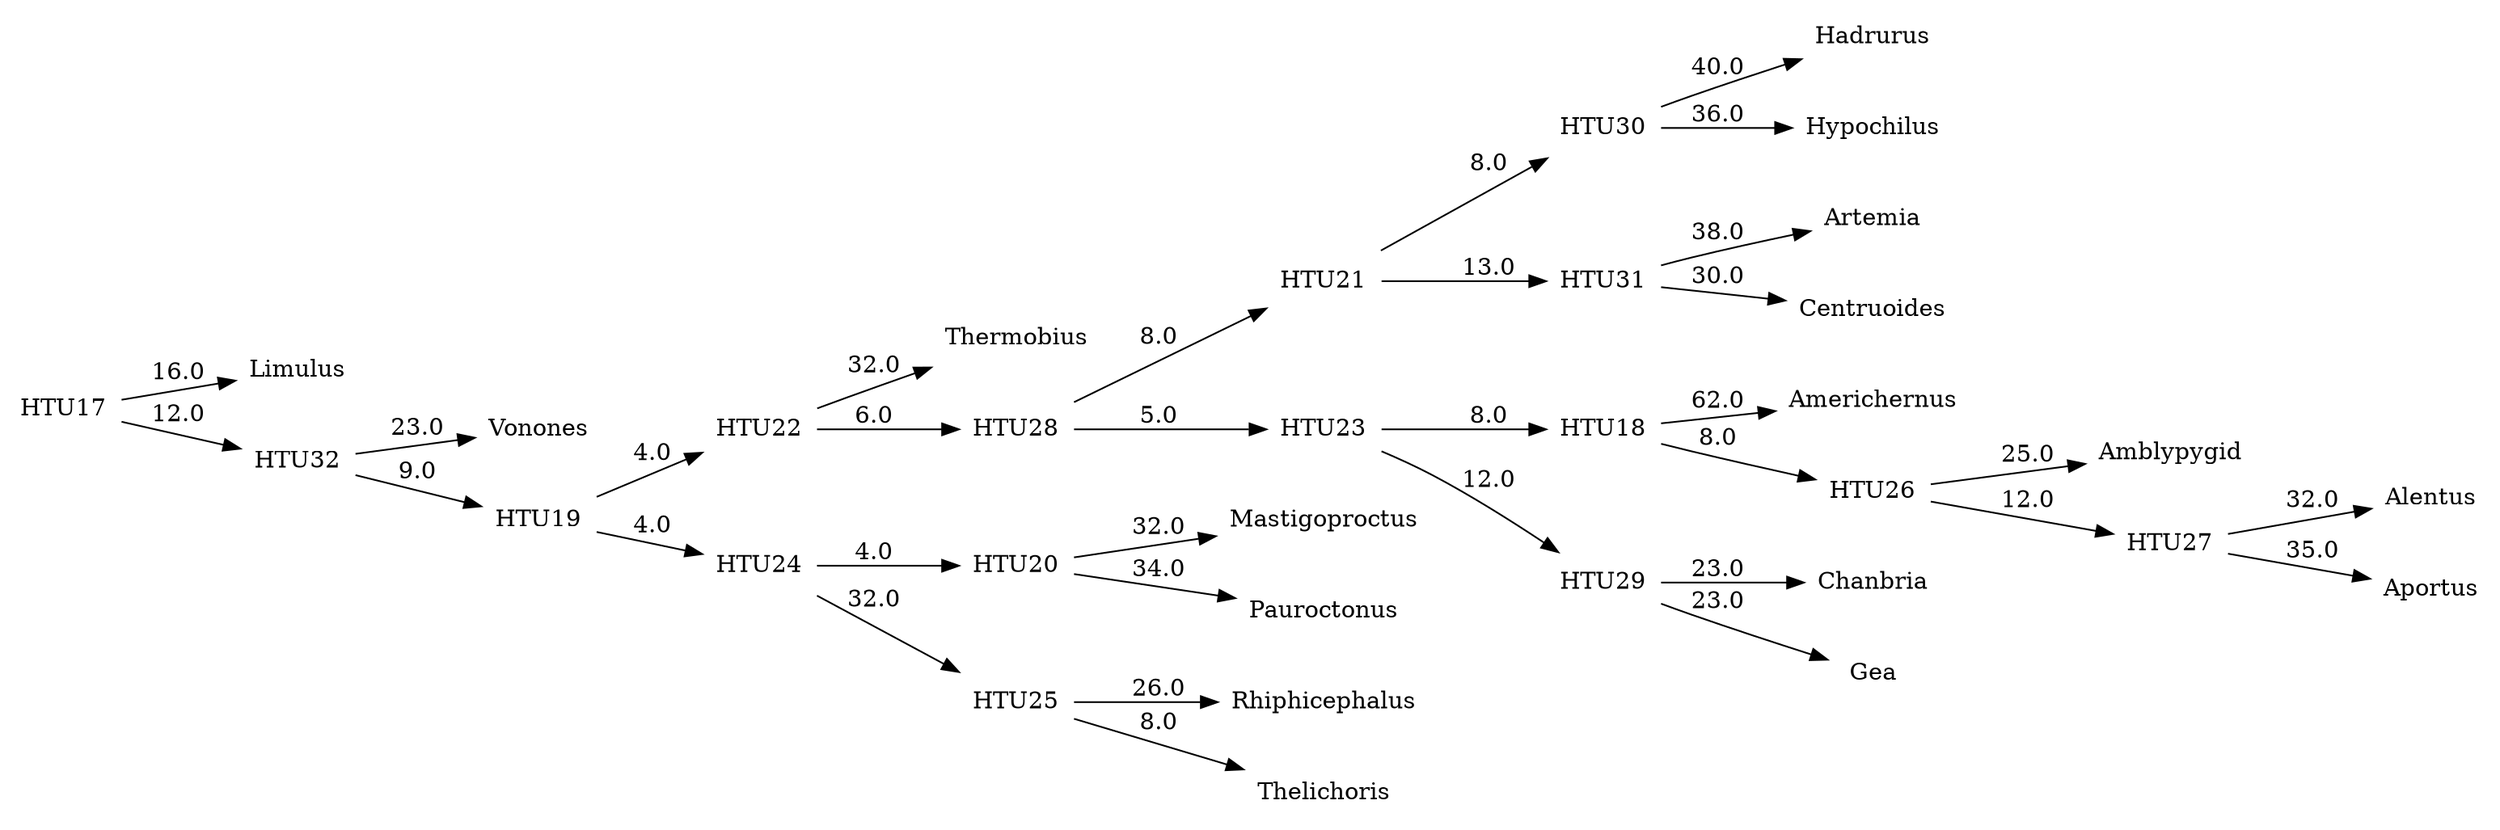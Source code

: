 digraph G {
	rankdir = LR;	edge [colorscheme=spectral11];	node [shape = none];

    0 [label=Alentus];
    1 [label=Amblypygid];
    2 [label=Americhernus];
    3 [label=Aportus];
    4 [label=Artemia];
    5 [label=Centruoides];
    6 [label=Chanbria];
    7 [label=Gea];
    8 [label=Hadrurus];
    9 [label=Hypochilus];
    10 [label=Limulus];
    11 [label=Mastigoproctus];
    12 [label=Pauroctonus];
    13 [label=Rhiphicephalus];
    14 [label=Thelichoris];
    15 [label=Thermobius];
    16 [label=Vonones];
    17 [label=HTU17];
    18 [label=HTU18];
    19 [label=HTU19];
    20 [label=HTU20];
    21 [label=HTU21];
    22 [label=HTU22];
    23 [label=HTU23];
    24 [label=HTU24];
    25 [label=HTU25];
    26 [label=HTU26];
    27 [label=HTU27];
    28 [label=HTU28];
    29 [label=HTU29];
    30 [label=HTU30];
    31 [label=HTU31];
    32 [label=HTU32];
    17 -> 10 [label=16.0];
    17 -> 32 [label=12.0];
    18 -> 2 [label=62.0];
    18 -> 26 [label=8.0];
    19 -> 22 [label=4.0];
    19 -> 24 [label=4.0];
    20 -> 11 [label=32.0];
    20 -> 12 [label=34.0];
    21 -> 30 [label=8.0];
    21 -> 31 [label=13.0];
    22 -> 15 [label=32.0];
    22 -> 28 [label=6.0];
    23 -> 18 [label=8.0];
    23 -> 29 [label=12.0];
    24 -> 20 [label=4.0];
    24 -> 25 [label=32.0];
    25 -> 13 [label=26.0];
    25 -> 14 [label=8.0];
    26 -> 1 [label=25.0];
    26 -> 27 [label=12.0];
    27 -> 0 [label=32.0];
    27 -> 3 [label=35.0];
    28 -> 21 [label=8.0];
    28 -> 23 [label=5.0];
    29 -> 6 [label=23.0];
    29 -> 7 [label=23.0];
    30 -> 8 [label=40.0];
    30 -> 9 [label=36.0];
    31 -> 4 [label=38.0];
    31 -> 5 [label=30.0];
    32 -> 16 [label=23.0];
    32 -> 19 [label=9.0];
}
//1034.0
digraph G {
	rankdir = LR;	edge [colorscheme=spectral11];	node [shape = none];

    0 [label=Alentus];
    1 [label=Amblypygid];
    2 [label=Americhernus];
    3 [label=Aportus];
    4 [label=Artemia];
    5 [label=Centruoides];
    6 [label=Chanbria];
    7 [label=Gea];
    8 [label=Hadrurus];
    9 [label=Hypochilus];
    10 [label=Limulus];
    11 [label=Mastigoproctus];
    12 [label=Pauroctonus];
    13 [label=Rhiphicephalus];
    14 [label=Thelichoris];
    15 [label=Thermobius];
    16 [label=Vonones];
    17 [label=HTU17];
    18 [label=HTU18];
    19 [label=HTU19];
    20 [label=HTU20];
    21 [label=HTU21];
    22 [label=HTU22];
    23 [label=HTU23];
    24 [label=HTU24];
    25 [label=HTU25];
    26 [label=HTU26];
    27 [label=HTU27];
    28 [label=HTU28];
    29 [label=HTU29];
    30 [label=HTU30];
    31 [label=HTU31];
    32 [label=HTU32];
    17 -> 10 [label=46.0];
    17 -> 32 [label=17.0];
    18 -> 2 [label=72.0];
    18 -> 23 [label=8.0];
    19 -> 20 [label=13.0];
    19 -> 31 [label=12.0];
    20 -> 6 [label=29.0];
    20 -> 7 [label=21.0];
    21 -> 1 [label=30.0];
    21 -> 25 [label=16.0];
    22 -> 16 [label=22.0];
    22 -> 30 [label=10.0];
    23 -> 19 [label=6.0];
    23 -> 27 [label=8.0];
    24 -> 28 [label=3.0];
    24 -> 29 [label=29.0];
    25 -> 0 [label=30.0];
    25 -> 3 [label=37.0];
    26 -> 18 [label=19.0];
    26 -> 21 [label=7.0];
    27 -> 8 [label=40.0];
    27 -> 9 [label=35.0];
    28 -> 11 [label=28.0];
    28 -> 12 [label=28.0];
    29 -> 13 [label=21.0];
    29 -> 14 [label=5.0];
    30 -> 15 [label=28.0];
    30 -> 24 [label=4.0];
    31 -> 4 [label=36.0];
    31 -> 5 [label=29.0];
    32 -> 22 [label=9.0];
    32 -> 26 [label=9.0];
}
//1030.0
digraph G {
	rankdir = LR;	edge [colorscheme=spectral11];	node [shape = none];

    0 [label=Alentus];
    1 [label=Amblypygid];
    2 [label=Americhernus];
    3 [label=Aportus];
    4 [label=Artemia];
    5 [label=Centruoides];
    6 [label=Chanbria];
    7 [label=Gea];
    8 [label=Hadrurus];
    9 [label=Hypochilus];
    10 [label=Limulus];
    11 [label=Mastigoproctus];
    12 [label=Pauroctonus];
    13 [label=Rhiphicephalus];
    14 [label=Thelichoris];
    15 [label=Thermobius];
    16 [label=Vonones];
    17 [label=HTU17];
    18 [label=HTU18];
    19 [label=HTU19];
    20 [label=HTU20];
    21 [label=HTU21];
    22 [label=HTU22];
    23 [label=HTU23];
    24 [label=HTU24];
    25 [label=HTU25];
    26 [label=HTU26];
    27 [label=HTU27];
    28 [label=HTU28];
    29 [label=HTU29];
    30 [label=HTU30];
    31 [label=HTU31];
    32 [label=HTU32];
    17 -> 10 [label=52.0];
    17 -> 32 [label=30.0];
    18 -> 20 [label=5.0];
    18 -> 27 [label=15.0];
    19 -> 6 [label=22.0];
    19 -> 7 [label=22.0];
    20 -> 26 [label=3.0];
    20 -> 29 [label=9.0];
    21 -> 1 [label=49.0];
    21 -> 24 [label=23.0];
    22 -> 15 [label=30.0];
    22 -> 23 [label=6.0];
    23 -> 18 [label=4.0];
    23 -> 25 [label=8.0];
    24 -> 0 [label=28.0];
    24 -> 3 [label=49.0];
    25 -> 11 [label=31.0];
    25 -> 12 [label=34.0];
    26 -> 21 [label=9.0];
    26 -> 28 [label=26.0];
    27 -> 2 [label=75.0];
    27 -> 19 [label=13.0];
    28 -> 13 [label=27.0];
    28 -> 14 [label=5.0];
    29 -> 9 [label=30.0];
    29 -> 31 [label=14.0];
    30 -> 4 [label=34.0];
    30 -> 5 [label=21.0];
    31 -> 8 [label=30.0];
    31 -> 30 [label=13.0];
    32 -> 16 [label=28.0];
    32 -> 22 [label=13.0];
}
//1025.0
digraph G {
	rankdir = LR;	edge [colorscheme=spectral11];	node [shape = none];

    0 [label=Alentus];
    1 [label=Amblypygid];
    2 [label=Americhernus];
    3 [label=Aportus];
    4 [label=Artemia];
    5 [label=Centruoides];
    6 [label=Chanbria];
    7 [label=Gea];
    8 [label=Hadrurus];
    9 [label=Hypochilus];
    10 [label=Limulus];
    11 [label=Mastigoproctus];
    12 [label=Pauroctonus];
    13 [label=Rhiphicephalus];
    14 [label=Thelichoris];
    15 [label=Thermobius];
    16 [label=Vonones];
    17 [label=HTU17];
    18 [label=HTU18];
    19 [label=HTU19];
    20 [label=HTU20];
    21 [label=HTU21];
    22 [label=HTU22];
    23 [label=HTU23];
    24 [label=HTU24];
    25 [label=HTU25];
    26 [label=HTU26];
    27 [label=HTU27];
    28 [label=HTU28];
    29 [label=HTU29];
    30 [label=HTU30];
    31 [label=HTU31];
    32 [label=HTU32];
    17 -> 10 [label=54.0];
    17 -> 32 [label=29.0];
    18 -> 20 [label=8.0];
    18 -> 22 [label=20.0];
    19 -> 18 [label=9.0];
    19 -> 27 [label=5.0];
    20 -> 1 [label=47.0];
    20 -> 28 [label=15.0];
    21 -> 23 [label=23.0];
    21 -> 31 [label=13.0];
    22 -> 2 [label=69.0];
    22 -> 24 [label=17.0];
    23 -> 13 [label=30.0];
    23 -> 14 [label=4.0];
    24 -> 6 [label=22.0];
    24 -> 7 [label=23.0];
    25 -> 15 [label=31.0];
    25 -> 19 [label=4.0];
    26 -> 8 [label=33.0];
    26 -> 29 [label=13.0];
    27 -> 21 [label=11.0];
    27 -> 30 [label=3.0];
    28 -> 0 [label=39.0];
    28 -> 3 [label=34.0];
    29 -> 4 [label=34.0];
    29 -> 5 [label=24.0];
    30 -> 11 [label=31.0];
    30 -> 12 [label=38.0];
    31 -> 9 [label=26.0];
    31 -> 26 [label=11.0];
    32 -> 16 [label=26.0];
    32 -> 25 [label=13.0];
}
//1021.0
digraph G {
	rankdir = LR;	edge [colorscheme=spectral11];	node [shape = none];

    0 [label=Alentus];
    1 [label=Amblypygid];
    2 [label=Americhernus];
    3 [label=Aportus];
    4 [label=Artemia];
    5 [label=Centruoides];
    6 [label=Chanbria];
    7 [label=Gea];
    8 [label=Hadrurus];
    9 [label=Hypochilus];
    10 [label=Limulus];
    11 [label=Mastigoproctus];
    12 [label=Pauroctonus];
    13 [label=Rhiphicephalus];
    14 [label=Thelichoris];
    15 [label=Thermobius];
    16 [label=Vonones];
    17 [label=HTU17];
    18 [label=HTU18];
    19 [label=HTU19];
    20 [label=HTU20];
    21 [label=HTU21];
    22 [label=HTU22];
    23 [label=HTU23];
    24 [label=HTU24];
    25 [label=HTU25];
    26 [label=HTU26];
    27 [label=HTU27];
    28 [label=HTU28];
    29 [label=HTU29];
    30 [label=HTU30];
    31 [label=HTU31];
    32 [label=HTU32];
    17 -> 10 [label=37.0];
    17 -> 32 [label=7.0];
    18 -> 15 [label=31.0];
    18 -> 20 [label=8.0];
    19 -> 22 [label=12.0];
    19 -> 23 [label=0.0];
    20 -> 21 [label=16.0];
    20 -> 30 [label=13.0];
    21 -> 8 [label=35.0];
    21 -> 24 [label=11.0];
    22 -> 9 [label=30.0];
    22 -> 26 [label=26.0];
    23 -> 11 [label=27.0];
    23 -> 28 [label=14.0];
    24 -> 4 [label=36.0];
    24 -> 5 [label=22.0];
    25 -> 12 [label=31.0];
    25 -> 19 [label=6.0];
    26 -> 13 [label=30.0];
    26 -> 14 [label=4.0];
    27 -> 2 [label=63.0];
    27 -> 31 [label=12.0];
    28 -> 6 [label=26.0];
    28 -> 7 [label=26.0];
    29 -> 18 [label=6.0];
    29 -> 25 [label=7.0];
    30 -> 1 [label=26.0];
    30 -> 27 [label=11.0];
    31 -> 0 [label=33.0];
    31 -> 3 [label=26.0];
    32 -> 16 [label=39.0];
    32 -> 29 [label=4.0];
}
//1020.0
digraph G {
	rankdir = LR;	edge [colorscheme=spectral11];	node [shape = none];

    0 [label=Alentus];
    1 [label=Amblypygid];
    2 [label=Americhernus];
    3 [label=Aportus];
    4 [label=Artemia];
    5 [label=Centruoides];
    6 [label=Chanbria];
    7 [label=Gea];
    8 [label=Hadrurus];
    9 [label=Hypochilus];
    10 [label=Limulus];
    11 [label=Mastigoproctus];
    12 [label=Pauroctonus];
    13 [label=Rhiphicephalus];
    14 [label=Thelichoris];
    15 [label=Thermobius];
    16 [label=Vonones];
    17 [label=HTU17];
    18 [label=HTU18];
    19 [label=HTU19];
    20 [label=HTU20];
    21 [label=HTU21];
    22 [label=HTU22];
    23 [label=HTU23];
    24 [label=HTU24];
    25 [label=HTU25];
    26 [label=HTU26];
    27 [label=HTU27];
    28 [label=HTU28];
    29 [label=HTU29];
    30 [label=HTU30];
    31 [label=HTU31];
    32 [label=HTU32];
    17 -> 10 [label=16.0];
    17 -> 32 [label=7.0];
    18 -> 19 [label=5.0];
    18 -> 25 [label=13.0];
    19 -> 24 [label=5.0];
    19 -> 29 [label=26.0];
    20 -> 23 [label=8.0];
    20 -> 27 [label=8.0];
    21 -> 15 [label=29.0];
    21 -> 30 [label=9.0];
    22 -> 6 [label=25.0];
    22 -> 7 [label=21.0];
    23 -> 8 [label=26.0];
    23 -> 26 [label=12.0];
    24 -> 9 [label=28.0];
    24 -> 20 [label=12.0];
    25 -> 1 [label=23.0];
    25 -> 28 [label=17.0];
    26 -> 4 [label=37.0];
    26 -> 5 [label=24.0];
    27 -> 12 [label=24.0];
    27 -> 22 [label=13.0];
    28 -> 2 [label=63.0];
    28 -> 31 [label=10.0];
    29 -> 13 [label=30.0];
    29 -> 14 [label=6.0];
    30 -> 11 [label=35.0];
    30 -> 18 [label=7.0];
    31 -> 0 [label=33.0];
    31 -> 3 [label=26.0];
    32 -> 16 [label=21.0];
    32 -> 21 [label=10.0];
}
//1017.0
digraph G {
	rankdir = LR;	edge [colorscheme=spectral11];	node [shape = none];

    0 [label=Alentus];
    1 [label=Amblypygid];
    2 [label=Americhernus];
    3 [label=Aportus];
    4 [label=Artemia];
    5 [label=Centruoides];
    6 [label=Chanbria];
    7 [label=Gea];
    8 [label=Hadrurus];
    9 [label=Hypochilus];
    10 [label=Limulus];
    11 [label=Mastigoproctus];
    12 [label=Pauroctonus];
    13 [label=Rhiphicephalus];
    14 [label=Thelichoris];
    15 [label=Thermobius];
    16 [label=Vonones];
    17 [label=HTU17];
    18 [label=HTU18];
    19 [label=HTU19];
    20 [label=HTU20];
    21 [label=HTU21];
    22 [label=HTU22];
    23 [label=HTU23];
    24 [label=HTU24];
    25 [label=HTU25];
    26 [label=HTU26];
    27 [label=HTU27];
    28 [label=HTU28];
    29 [label=HTU29];
    30 [label=HTU30];
    31 [label=HTU31];
    32 [label=HTU32];
    17 -> 10 [label=36.0];
    17 -> 32 [label=7.0];
    18 -> 13 [label=30.0];
    18 -> 14 [label=4.0];
    19 -> 27 [label=11.0];
    19 -> 28 [label=4.0];
    20 -> 8 [label=31.0];
    20 -> 26 [label=11.0];
    21 -> 9 [label=26.0];
    21 -> 24 [label=8.0];
    22 -> 2 [label=64.0];
    22 -> 30 [label=13.0];
    23 -> 15 [label=30.0];
    23 -> 19 [label=6.0];
    24 -> 20 [label=12.0];
    24 -> 29 [label=11.0];
    25 -> 18 [label=26.0];
    25 -> 21 [label=9.0];
    26 -> 4 [label=40.0];
    26 -> 5 [label=24.0];
    27 -> 1 [label=24.0];
    27 -> 22 [label=16.0];
    28 -> 25 [label=5.0];
    28 -> 31 [label=8.0];
    29 -> 6 [label=26.0];
    29 -> 7 [label=20.0];
    30 -> 0 [label=36.0];
    30 -> 3 [label=26.0];
    31 -> 11 [label=33.0];
    31 -> 12 [label=37.0];
    32 -> 16 [label=41.0];
    32 -> 23 [label=7.0];
}
//1013.0
digraph G {
	rankdir = LR;	edge [colorscheme=spectral11];	node [shape = none];

    0 [label=Alentus];
    1 [label=Amblypygid];
    2 [label=Americhernus];
    3 [label=Aportus];
    4 [label=Artemia];
    5 [label=Centruoides];
    6 [label=Chanbria];
    7 [label=Gea];
    8 [label=Hadrurus];
    9 [label=Hypochilus];
    10 [label=Limulus];
    11 [label=Mastigoproctus];
    12 [label=Pauroctonus];
    13 [label=Rhiphicephalus];
    14 [label=Thelichoris];
    15 [label=Thermobius];
    16 [label=Vonones];
    17 [label=HTU17];
    18 [label=HTU18];
    19 [label=HTU19];
    20 [label=HTU20];
    21 [label=HTU21];
    22 [label=HTU22];
    23 [label=HTU23];
    24 [label=HTU24];
    25 [label=HTU25];
    26 [label=HTU26];
    27 [label=HTU27];
    28 [label=HTU28];
    29 [label=HTU29];
    30 [label=HTU30];
    31 [label=HTU31];
    32 [label=HTU32];
    17 -> 10 [label=59.0];
    17 -> 32 [label=32.0];
    18 -> 23 [label=8.0];
    18 -> 29 [label=17.0];
    19 -> 21 [label=3.0];
    19 -> 28 [label=10.0];
    20 -> 4 [label=34.0];
    20 -> 5 [label=26.0];
    21 -> 25 [label=5.0];
    21 -> 31 [label=11.0];
    22 -> 11 [label=34.0];
    22 -> 12 [label=30.0];
    23 -> 9 [label=43.0];
    23 -> 30 [label=26.0];
    24 -> 2 [label=64.0];
    24 -> 27 [label=11.0];
    25 -> 18 [label=7.0];
    25 -> 26 [label=15.0];
    26 -> 6 [label=28.0];
    26 -> 7 [label=23.0];
    27 -> 0 [label=33.0];
    27 -> 3 [label=27.0];
    28 -> 15 [label=30.0];
    28 -> 22 [label=10.0];
    29 -> 8 [label=35.0];
    29 -> 20 [label=12.0];
    30 -> 13 [label=30.0];
    30 -> 14 [label=4.0];
    31 -> 1 [label=26.0];
    31 -> 24 [label=14.0];
    32 -> 16 [label=28.0];
    32 -> 19 [label=4.0];
}
//1009.0
digraph G {
	rankdir = LR;	edge [colorscheme=spectral11];	node [shape = none];

    0 [label=Alentus];
    1 [label=Amblypygid];
    2 [label=Americhernus];
    3 [label=Aportus];
    4 [label=Artemia];
    5 [label=Centruoides];
    6 [label=Chanbria];
    7 [label=Gea];
    8 [label=Hadrurus];
    9 [label=Hypochilus];
    10 [label=Limulus];
    11 [label=Mastigoproctus];
    12 [label=Pauroctonus];
    13 [label=Rhiphicephalus];
    14 [label=Thelichoris];
    15 [label=Thermobius];
    16 [label=Vonones];
    17 [label=HTU17];
    18 [label=HTU18];
    19 [label=HTU19];
    20 [label=HTU20];
    21 [label=HTU21];
    22 [label=HTU22];
    23 [label=HTU23];
    24 [label=HTU24];
    25 [label=HTU25];
    26 [label=HTU26];
    27 [label=HTU27];
    28 [label=HTU28];
    29 [label=HTU29];
    30 [label=HTU30];
    31 [label=HTU31];
    32 [label=HTU32];
    17 -> 10 [label=48.0];
    17 -> 32 [label=14.0];
    18 -> 1 [label=29.0];
    18 -> 30 [label=11.0];
    19 -> 25 [label=8.0];
    19 -> 29 [label=12.0];
    20 -> 23 [label=18.0];
    20 -> 27 [label=9.0];
    21 -> 0 [label=34.0];
    21 -> 3 [label=29.0];
    22 -> 19 [label=3.0];
    22 -> 24 [label=27.0];
    23 -> 4 [label=26.0];
    23 -> 26 [label=14.0];
    24 -> 13 [label=24.0];
    24 -> 14 [label=8.0];
    25 -> 9 [label=33.0];
    25 -> 20 [label=10.0];
    26 -> 5 [label=23.0];
    26 -> 8 [label=43.0];
    27 -> 6 [label=29.0];
    27 -> 7 [label=21.0];
    28 -> 18 [label=10.0];
    28 -> 31 [label=19.0];
    29 -> 11 [label=30.0];
    29 -> 12 [label=35.0];
    30 -> 2 [label=52.0];
    30 -> 21 [label=10.0];
    31 -> 15 [label=23.0];
    31 -> 22 [label=6.0];
    32 -> 16 [label=30.0];
    32 -> 28 [label=4.0];
}
//1008.0
digraph G {
	rankdir = LR;	edge [colorscheme=spectral11];	node [shape = none];

    0 [label=Alentus];
    1 [label=Amblypygid];
    2 [label=Americhernus];
    3 [label=Aportus];
    4 [label=Artemia];
    5 [label=Centruoides];
    6 [label=Chanbria];
    7 [label=Gea];
    8 [label=Hadrurus];
    9 [label=Hypochilus];
    10 [label=Limulus];
    11 [label=Mastigoproctus];
    12 [label=Pauroctonus];
    13 [label=Rhiphicephalus];
    14 [label=Thelichoris];
    15 [label=Thermobius];
    16 [label=Vonones];
    17 [label=HTU17];
    18 [label=HTU18];
    19 [label=HTU19];
    20 [label=HTU20];
    21 [label=HTU21];
    22 [label=HTU22];
    23 [label=HTU23];
    24 [label=HTU24];
    25 [label=HTU25];
    26 [label=HTU26];
    27 [label=HTU27];
    28 [label=HTU28];
    29 [label=HTU29];
    30 [label=HTU30];
    31 [label=HTU31];
    32 [label=HTU32];
    17 -> 10 [label=21.0];
    17 -> 27 [label=11.0];
    18 -> 12 [label=25.0];
    18 -> 26 [label=6.0];
    19 -> 4 [label=40.0];
    19 -> 5 [label=22.0];
    20 -> 13 [label=29.0];
    20 -> 14 [label=7.0];
    21 -> 9 [label=26.0];
    21 -> 22 [label=13.0];
    22 -> 8 [label=32.0];
    22 -> 19 [label=12.0];
    23 -> 20 [label=27.0];
    23 -> 25 [label=5.0];
    24 -> 6 [label=25.0];
    24 -> 7 [label=24.0];
    25 -> 21 [label=8.0];
    25 -> 24 [label=9.0];
    26 -> 11 [label=26.0];
    26 -> 23 [label=6.0];
    27 -> 28 [label=5.0];
    27 -> 29 [label=17.0];
    28 -> 16 [label=21.0];
    28 -> 30 [label=6.0];
    29 -> 1 [label=33.0];
    29 -> 2 [label=71.0];
    30 -> 18 [label=8.0];
    30 -> 32 [label=8.0];
    31 -> 0 [label=36.0];
    31 -> 3 [label=31.0];
    32 -> 15 [label=27.0];
    32 -> 31 [label=22.0];
}
//999.0
